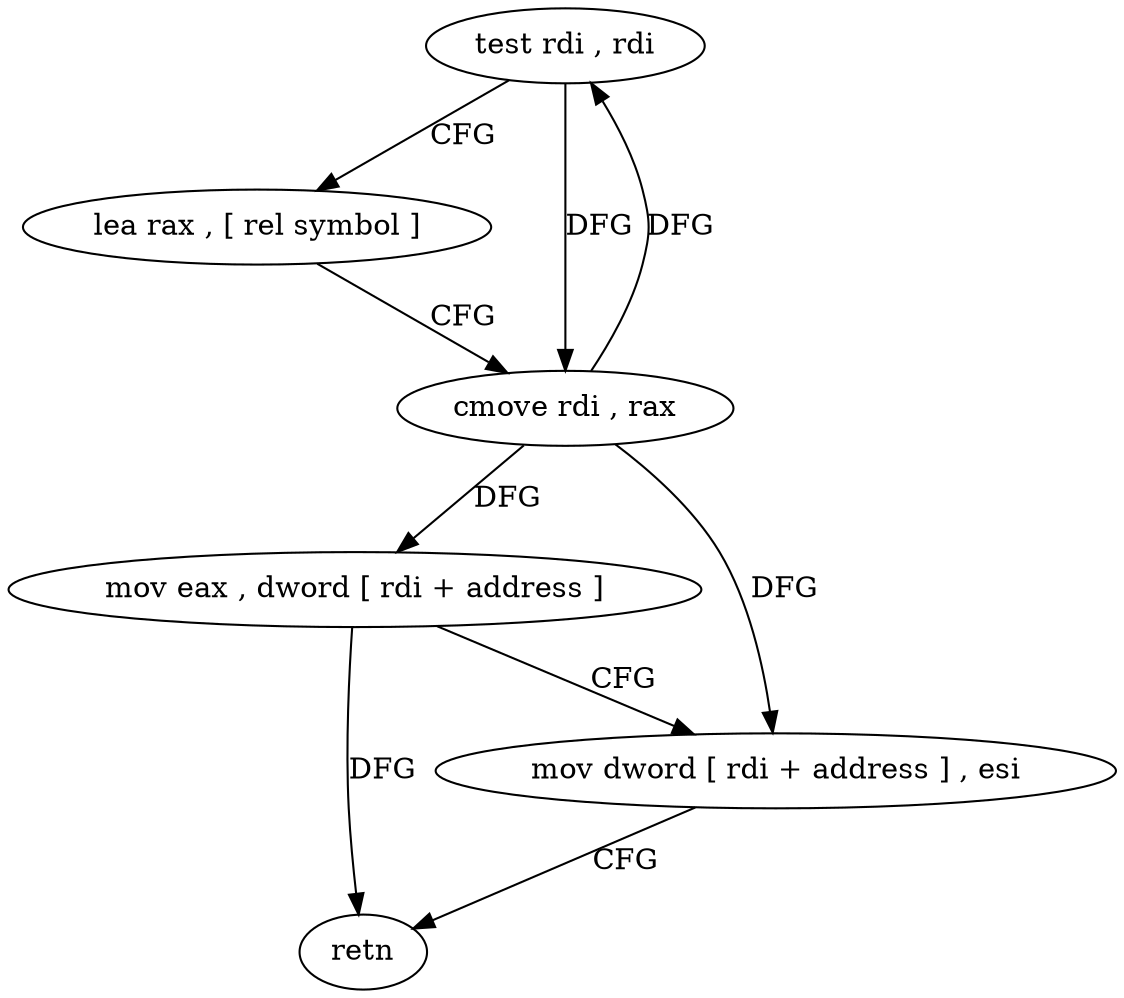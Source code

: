 digraph "func" {
"4227665" [label = "test rdi , rdi" ]
"4227668" [label = "lea rax , [ rel symbol ]" ]
"4227675" [label = "cmove rdi , rax" ]
"4227679" [label = "mov eax , dword [ rdi + address ]" ]
"4227682" [label = "mov dword [ rdi + address ] , esi" ]
"4227685" [label = "retn" ]
"4227665" -> "4227668" [ label = "CFG" ]
"4227665" -> "4227675" [ label = "DFG" ]
"4227668" -> "4227675" [ label = "CFG" ]
"4227675" -> "4227679" [ label = "DFG" ]
"4227675" -> "4227665" [ label = "DFG" ]
"4227675" -> "4227682" [ label = "DFG" ]
"4227679" -> "4227682" [ label = "CFG" ]
"4227679" -> "4227685" [ label = "DFG" ]
"4227682" -> "4227685" [ label = "CFG" ]
}
